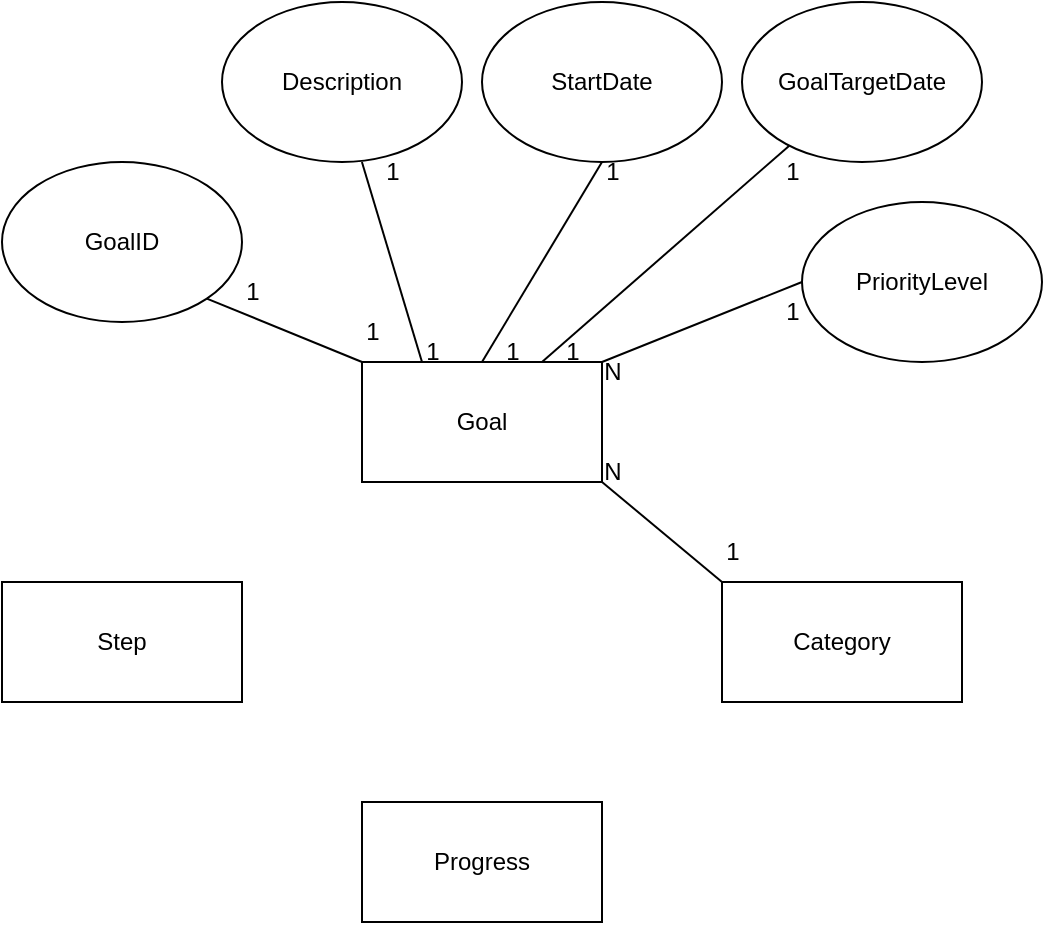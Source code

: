 <mxfile version="26.0.10">
  <diagram name="Page-1" id="1hPKoIEHKcbGvI_iwwUf">
    <mxGraphModel dx="954" dy="1656" grid="1" gridSize="10" guides="1" tooltips="1" connect="1" arrows="1" fold="1" page="1" pageScale="1" pageWidth="850" pageHeight="1100" math="0" shadow="0">
      <root>
        <mxCell id="0" />
        <mxCell id="1" parent="0" />
        <mxCell id="p6DwhiF-Mg2G8dND3doh-1" value="Goal" style="rounded=0;whiteSpace=wrap;html=1;" vertex="1" parent="1">
          <mxGeometry x="300" y="100" width="120" height="60" as="geometry" />
        </mxCell>
        <mxCell id="p6DwhiF-Mg2G8dND3doh-2" value="Progress" style="rounded=0;whiteSpace=wrap;html=1;" vertex="1" parent="1">
          <mxGeometry x="300" y="320" width="120" height="60" as="geometry" />
        </mxCell>
        <mxCell id="p6DwhiF-Mg2G8dND3doh-3" value="Step" style="rounded=0;whiteSpace=wrap;html=1;" vertex="1" parent="1">
          <mxGeometry x="120" y="210" width="120" height="60" as="geometry" />
        </mxCell>
        <mxCell id="p6DwhiF-Mg2G8dND3doh-4" value="Category" style="rounded=0;whiteSpace=wrap;html=1;" vertex="1" parent="1">
          <mxGeometry x="480" y="210" width="120" height="60" as="geometry" />
        </mxCell>
        <mxCell id="p6DwhiF-Mg2G8dND3doh-5" value="GoalID" style="ellipse;whiteSpace=wrap;html=1;" vertex="1" parent="1">
          <mxGeometry x="120" width="120" height="80" as="geometry" />
        </mxCell>
        <mxCell id="p6DwhiF-Mg2G8dND3doh-8" value="Description" style="ellipse;whiteSpace=wrap;html=1;" vertex="1" parent="1">
          <mxGeometry x="230" y="-80" width="120" height="80" as="geometry" />
        </mxCell>
        <mxCell id="p6DwhiF-Mg2G8dND3doh-10" value="" style="endArrow=none;html=1;rounded=0;entryX=1;entryY=1;entryDx=0;entryDy=0;exitX=0;exitY=0;exitDx=0;exitDy=0;" edge="1" parent="1" source="p6DwhiF-Mg2G8dND3doh-4" target="p6DwhiF-Mg2G8dND3doh-1">
          <mxGeometry width="50" height="50" relative="1" as="geometry">
            <mxPoint x="400" y="310" as="sourcePoint" />
            <mxPoint x="450" y="260" as="targetPoint" />
          </mxGeometry>
        </mxCell>
        <mxCell id="p6DwhiF-Mg2G8dND3doh-11" value="StartDate" style="ellipse;whiteSpace=wrap;html=1;" vertex="1" parent="1">
          <mxGeometry x="360" y="-80" width="120" height="80" as="geometry" />
        </mxCell>
        <mxCell id="p6DwhiF-Mg2G8dND3doh-12" value="GoalTargetDate" style="ellipse;whiteSpace=wrap;html=1;" vertex="1" parent="1">
          <mxGeometry x="490" y="-80" width="120" height="80" as="geometry" />
        </mxCell>
        <mxCell id="p6DwhiF-Mg2G8dND3doh-13" value="" style="endArrow=none;html=1;rounded=0;entryX=1;entryY=1;entryDx=0;entryDy=0;exitX=0;exitY=0;exitDx=0;exitDy=0;" edge="1" parent="1" source="p6DwhiF-Mg2G8dND3doh-1" target="p6DwhiF-Mg2G8dND3doh-5">
          <mxGeometry width="50" height="50" relative="1" as="geometry">
            <mxPoint x="400" y="190" as="sourcePoint" />
            <mxPoint x="450" y="140" as="targetPoint" />
          </mxGeometry>
        </mxCell>
        <mxCell id="p6DwhiF-Mg2G8dND3doh-14" value="" style="endArrow=none;html=1;rounded=0;entryX=0.583;entryY=1;entryDx=0;entryDy=0;entryPerimeter=0;exitX=0.25;exitY=0;exitDx=0;exitDy=0;" edge="1" parent="1" source="p6DwhiF-Mg2G8dND3doh-1" target="p6DwhiF-Mg2G8dND3doh-8">
          <mxGeometry width="50" height="50" relative="1" as="geometry">
            <mxPoint x="400" y="190" as="sourcePoint" />
            <mxPoint x="450" y="140" as="targetPoint" />
          </mxGeometry>
        </mxCell>
        <mxCell id="p6DwhiF-Mg2G8dND3doh-15" value="" style="endArrow=none;html=1;rounded=0;entryX=0.5;entryY=1;entryDx=0;entryDy=0;exitX=0.5;exitY=0;exitDx=0;exitDy=0;" edge="1" parent="1" source="p6DwhiF-Mg2G8dND3doh-1" target="p6DwhiF-Mg2G8dND3doh-11">
          <mxGeometry width="50" height="50" relative="1" as="geometry">
            <mxPoint x="400" y="190" as="sourcePoint" />
            <mxPoint x="450" y="140" as="targetPoint" />
          </mxGeometry>
        </mxCell>
        <mxCell id="p6DwhiF-Mg2G8dND3doh-16" value="" style="endArrow=none;html=1;rounded=0;exitX=0.75;exitY=0;exitDx=0;exitDy=0;" edge="1" parent="1" source="p6DwhiF-Mg2G8dND3doh-1" target="p6DwhiF-Mg2G8dND3doh-12">
          <mxGeometry width="50" height="50" relative="1" as="geometry">
            <mxPoint x="400" y="190" as="sourcePoint" />
            <mxPoint x="450" y="140" as="targetPoint" />
          </mxGeometry>
        </mxCell>
        <mxCell id="p6DwhiF-Mg2G8dND3doh-17" value="1" style="text;html=1;align=center;verticalAlign=middle;resizable=0;points=[];autosize=1;strokeColor=none;fillColor=none;" vertex="1" parent="1">
          <mxGeometry x="470" y="180" width="30" height="30" as="geometry" />
        </mxCell>
        <mxCell id="p6DwhiF-Mg2G8dND3doh-18" value="N" style="text;html=1;align=center;verticalAlign=middle;resizable=0;points=[];autosize=1;strokeColor=none;fillColor=none;" vertex="1" parent="1">
          <mxGeometry x="410" y="140" width="30" height="30" as="geometry" />
        </mxCell>
        <mxCell id="p6DwhiF-Mg2G8dND3doh-19" value="PriorityLevel" style="ellipse;whiteSpace=wrap;html=1;" vertex="1" parent="1">
          <mxGeometry x="520" y="20" width="120" height="80" as="geometry" />
        </mxCell>
        <mxCell id="p6DwhiF-Mg2G8dND3doh-20" value="" style="endArrow=none;html=1;rounded=0;entryX=0;entryY=0.5;entryDx=0;entryDy=0;exitX=1;exitY=0;exitDx=0;exitDy=0;" edge="1" parent="1" source="p6DwhiF-Mg2G8dND3doh-1" target="p6DwhiF-Mg2G8dND3doh-19">
          <mxGeometry width="50" height="50" relative="1" as="geometry">
            <mxPoint x="400" y="190" as="sourcePoint" />
            <mxPoint x="450" y="140" as="targetPoint" />
          </mxGeometry>
        </mxCell>
        <mxCell id="p6DwhiF-Mg2G8dND3doh-21" value="N" style="text;html=1;align=center;verticalAlign=middle;resizable=0;points=[];autosize=1;strokeColor=none;fillColor=none;" vertex="1" parent="1">
          <mxGeometry x="410" y="90" width="30" height="30" as="geometry" />
        </mxCell>
        <mxCell id="p6DwhiF-Mg2G8dND3doh-22" value="1" style="text;html=1;align=center;verticalAlign=middle;resizable=0;points=[];autosize=1;strokeColor=none;fillColor=none;" vertex="1" parent="1">
          <mxGeometry x="500" y="60" width="30" height="30" as="geometry" />
        </mxCell>
        <mxCell id="p6DwhiF-Mg2G8dND3doh-23" value="1" style="text;html=1;align=center;verticalAlign=middle;resizable=0;points=[];autosize=1;strokeColor=none;fillColor=none;" vertex="1" parent="1">
          <mxGeometry x="390" y="80" width="30" height="30" as="geometry" />
        </mxCell>
        <mxCell id="p6DwhiF-Mg2G8dND3doh-24" value="1" style="text;html=1;align=center;verticalAlign=middle;resizable=0;points=[];autosize=1;strokeColor=none;fillColor=none;" vertex="1" parent="1">
          <mxGeometry x="500" y="-10" width="30" height="30" as="geometry" />
        </mxCell>
        <mxCell id="p6DwhiF-Mg2G8dND3doh-25" value="1" style="text;html=1;align=center;verticalAlign=middle;resizable=0;points=[];autosize=1;strokeColor=none;fillColor=none;" vertex="1" parent="1">
          <mxGeometry x="300" y="-10" width="30" height="30" as="geometry" />
        </mxCell>
        <mxCell id="p6DwhiF-Mg2G8dND3doh-26" value="1" style="text;html=1;align=center;verticalAlign=middle;resizable=0;points=[];autosize=1;strokeColor=none;fillColor=none;" vertex="1" parent="1">
          <mxGeometry x="410" y="-10" width="30" height="30" as="geometry" />
        </mxCell>
        <mxCell id="p6DwhiF-Mg2G8dND3doh-27" value="1" style="text;html=1;align=center;verticalAlign=middle;resizable=0;points=[];autosize=1;strokeColor=none;fillColor=none;" vertex="1" parent="1">
          <mxGeometry x="360" y="80" width="30" height="30" as="geometry" />
        </mxCell>
        <mxCell id="p6DwhiF-Mg2G8dND3doh-28" value="1" style="text;html=1;align=center;verticalAlign=middle;resizable=0;points=[];autosize=1;strokeColor=none;fillColor=none;" vertex="1" parent="1">
          <mxGeometry x="320" y="80" width="30" height="30" as="geometry" />
        </mxCell>
        <mxCell id="p6DwhiF-Mg2G8dND3doh-30" value="1" style="text;html=1;align=center;verticalAlign=middle;resizable=0;points=[];autosize=1;strokeColor=none;fillColor=none;" vertex="1" parent="1">
          <mxGeometry x="230" y="50" width="30" height="30" as="geometry" />
        </mxCell>
        <mxCell id="p6DwhiF-Mg2G8dND3doh-31" value="" style="endArrow=none;html=1;rounded=0;entryX=1;entryY=1;entryDx=0;entryDy=0;exitX=0;exitY=0;exitDx=0;exitDy=0;" edge="1" parent="1" source="p6DwhiF-Mg2G8dND3doh-1" target="p6DwhiF-Mg2G8dND3doh-29">
          <mxGeometry width="50" height="50" relative="1" as="geometry">
            <mxPoint x="300" y="100" as="sourcePoint" />
            <mxPoint x="222" y="68" as="targetPoint" />
          </mxGeometry>
        </mxCell>
        <mxCell id="p6DwhiF-Mg2G8dND3doh-29" value="1" style="text;html=1;align=center;verticalAlign=middle;resizable=0;points=[];autosize=1;strokeColor=none;fillColor=none;" vertex="1" parent="1">
          <mxGeometry x="290" y="70" width="30" height="30" as="geometry" />
        </mxCell>
      </root>
    </mxGraphModel>
  </diagram>
</mxfile>
